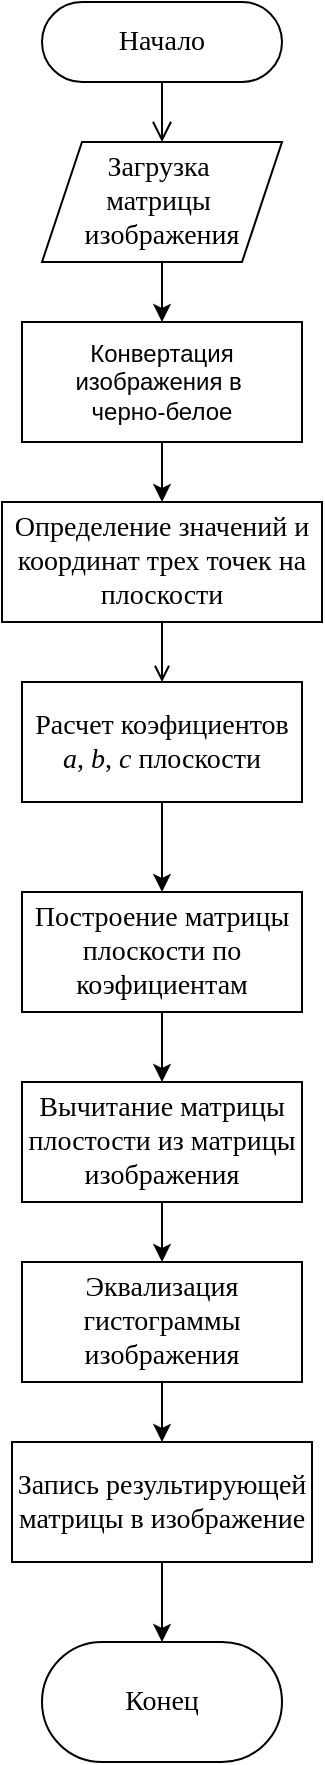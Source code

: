 <mxfile version="24.4.13" type="github">
  <diagram id="C5RBs43oDa-KdzZeNtuy" name="Page-1">
    <mxGraphModel dx="633" dy="496" grid="1" gridSize="10" guides="1" tooltips="1" connect="1" arrows="1" fold="1" page="1" pageScale="1" pageWidth="827" pageHeight="1169" math="0" shadow="0">
      <root>
        <mxCell id="WIyWlLk6GJQsqaUBKTNV-0" />
        <mxCell id="WIyWlLk6GJQsqaUBKTNV-1" parent="WIyWlLk6GJQsqaUBKTNV-0" />
        <mxCell id="y52ms-SmLCUIpgJENhKe-23" value="" style="rounded=0;html=1;jettySize=auto;orthogonalLoop=1;fontSize=14;endArrow=open;endFill=0;endSize=8;strokeWidth=1;shadow=0;labelBackgroundColor=none;edgeStyle=orthogonalEdgeStyle;entryX=0.5;entryY=0;entryDx=0;entryDy=0;fontFamily=Times New Roman;" parent="WIyWlLk6GJQsqaUBKTNV-1" source="y52ms-SmLCUIpgJENhKe-24" target="y52ms-SmLCUIpgJENhKe-26" edge="1">
          <mxGeometry relative="1" as="geometry">
            <mxPoint x="240" y="170" as="targetPoint" />
          </mxGeometry>
        </mxCell>
        <mxCell id="y52ms-SmLCUIpgJENhKe-24" value="Начало" style="rounded=1;whiteSpace=wrap;html=1;fontSize=14;glass=0;strokeWidth=1;shadow=0;arcSize=50;fontFamily=Times New Roman;" parent="WIyWlLk6GJQsqaUBKTNV-1" vertex="1">
          <mxGeometry x="180" y="80" width="120" height="40" as="geometry" />
        </mxCell>
        <mxCell id="y52ms-SmLCUIpgJENhKe-25" style="edgeStyle=orthogonalEdgeStyle;rounded=0;orthogonalLoop=1;jettySize=auto;html=1;entryX=0.5;entryY=0;entryDx=0;entryDy=0;" parent="WIyWlLk6GJQsqaUBKTNV-1" source="y52ms-SmLCUIpgJENhKe-26" target="y52ms-SmLCUIpgJENhKe-43" edge="1">
          <mxGeometry relative="1" as="geometry" />
        </mxCell>
        <mxCell id="y52ms-SmLCUIpgJENhKe-26" value="Загрузка&amp;nbsp;&lt;div style=&quot;font-size: 14px;&quot;&gt;матрицы&amp;nbsp;&lt;/div&gt;&lt;div style=&quot;font-size: 14px;&quot;&gt;изображения&lt;/div&gt;" style="shape=parallelogram;perimeter=parallelogramPerimeter;whiteSpace=wrap;html=1;fixedSize=1;fontFamily=Times New Roman;fontSize=14;" parent="WIyWlLk6GJQsqaUBKTNV-1" vertex="1">
          <mxGeometry x="180" y="150" width="120" height="60" as="geometry" />
        </mxCell>
        <mxCell id="y52ms-SmLCUIpgJENhKe-27" value="" style="edgeStyle=orthogonalEdgeStyle;rounded=0;orthogonalLoop=1;jettySize=auto;html=1;endArrow=open;endFill=0;" parent="WIyWlLk6GJQsqaUBKTNV-1" source="y52ms-SmLCUIpgJENhKe-28" target="y52ms-SmLCUIpgJENhKe-30" edge="1">
          <mxGeometry relative="1" as="geometry" />
        </mxCell>
        <mxCell id="y52ms-SmLCUIpgJENhKe-28" value="Определение значений и координат трех точек на плоскости" style="rounded=0;whiteSpace=wrap;html=1;fontFamily=Times New Roman;fontSize=14;" parent="WIyWlLk6GJQsqaUBKTNV-1" vertex="1">
          <mxGeometry x="160" y="330" width="160" height="60" as="geometry" />
        </mxCell>
        <mxCell id="y52ms-SmLCUIpgJENhKe-48" value="" style="edgeStyle=orthogonalEdgeStyle;rounded=0;orthogonalLoop=1;jettySize=auto;html=1;" parent="WIyWlLk6GJQsqaUBKTNV-1" source="y52ms-SmLCUIpgJENhKe-30" target="y52ms-SmLCUIpgJENhKe-47" edge="1">
          <mxGeometry relative="1" as="geometry" />
        </mxCell>
        <mxCell id="y52ms-SmLCUIpgJENhKe-30" value="Расчет коэфициентов &lt;i&gt;a&lt;/i&gt;, &lt;i&gt;b&lt;/i&gt;, &lt;i&gt;c&lt;/i&gt; плоскости" style="whiteSpace=wrap;html=1;fontSize=14;fontFamily=Times New Roman;rounded=0;" parent="WIyWlLk6GJQsqaUBKTNV-1" vertex="1">
          <mxGeometry x="170" y="420" width="140" height="60" as="geometry" />
        </mxCell>
        <mxCell id="y52ms-SmLCUIpgJENhKe-31" value="Конец" style="rounded=1;whiteSpace=wrap;html=1;arcSize=50;fontFamily=Times New Roman;fontSize=14;" parent="WIyWlLk6GJQsqaUBKTNV-1" vertex="1">
          <mxGeometry x="180" y="900" width="120" height="60" as="geometry" />
        </mxCell>
        <mxCell id="y52ms-SmLCUIpgJENhKe-42" style="edgeStyle=orthogonalEdgeStyle;rounded=0;orthogonalLoop=1;jettySize=auto;html=1;entryX=0.5;entryY=0;entryDx=0;entryDy=0;" parent="WIyWlLk6GJQsqaUBKTNV-1" source="y52ms-SmLCUIpgJENhKe-43" target="y52ms-SmLCUIpgJENhKe-28" edge="1">
          <mxGeometry relative="1" as="geometry" />
        </mxCell>
        <mxCell id="y52ms-SmLCUIpgJENhKe-43" value="Конвертация изображения в&amp;nbsp;&lt;div&gt;черно-белое&lt;/div&gt;" style="rounded=0;whiteSpace=wrap;html=1;" parent="WIyWlLk6GJQsqaUBKTNV-1" vertex="1">
          <mxGeometry x="170" y="240" width="140" height="60" as="geometry" />
        </mxCell>
        <mxCell id="y52ms-SmLCUIpgJENhKe-44" style="edgeStyle=orthogonalEdgeStyle;rounded=0;orthogonalLoop=1;jettySize=auto;html=1;entryX=0.5;entryY=0;entryDx=0;entryDy=0;" parent="WIyWlLk6GJQsqaUBKTNV-1" source="y52ms-SmLCUIpgJENhKe-45" target="y52ms-SmLCUIpgJENhKe-31" edge="1">
          <mxGeometry relative="1" as="geometry" />
        </mxCell>
        <mxCell id="y52ms-SmLCUIpgJENhKe-45" value="Запись результирующей матрицы в изображение" style="whiteSpace=wrap;html=1;fontSize=14;fontFamily=Times New Roman;rounded=0;" parent="WIyWlLk6GJQsqaUBKTNV-1" vertex="1">
          <mxGeometry x="165" y="800" width="150" height="60" as="geometry" />
        </mxCell>
        <mxCell id="y52ms-SmLCUIpgJENhKe-50" value="" style="edgeStyle=orthogonalEdgeStyle;rounded=0;orthogonalLoop=1;jettySize=auto;html=1;" parent="WIyWlLk6GJQsqaUBKTNV-1" source="y52ms-SmLCUIpgJENhKe-47" target="y52ms-SmLCUIpgJENhKe-49" edge="1">
          <mxGeometry relative="1" as="geometry" />
        </mxCell>
        <mxCell id="y52ms-SmLCUIpgJENhKe-47" value="Построение матрицы плоскости по коэфициентам" style="whiteSpace=wrap;html=1;fontSize=14;fontFamily=Times New Roman;rounded=0;" parent="WIyWlLk6GJQsqaUBKTNV-1" vertex="1">
          <mxGeometry x="170" y="525" width="140" height="60" as="geometry" />
        </mxCell>
        <mxCell id="y52ms-SmLCUIpgJENhKe-52" value="" style="edgeStyle=orthogonalEdgeStyle;rounded=0;orthogonalLoop=1;jettySize=auto;html=1;" parent="WIyWlLk6GJQsqaUBKTNV-1" source="y52ms-SmLCUIpgJENhKe-49" target="y52ms-SmLCUIpgJENhKe-51" edge="1">
          <mxGeometry relative="1" as="geometry" />
        </mxCell>
        <mxCell id="y52ms-SmLCUIpgJENhKe-49" value="Вычитание матрицы плостости из матрицы изображения" style="whiteSpace=wrap;html=1;fontSize=14;fontFamily=Times New Roman;rounded=0;" parent="WIyWlLk6GJQsqaUBKTNV-1" vertex="1">
          <mxGeometry x="170" y="620" width="140" height="60" as="geometry" />
        </mxCell>
        <mxCell id="y52ms-SmLCUIpgJENhKe-53" style="edgeStyle=orthogonalEdgeStyle;rounded=0;orthogonalLoop=1;jettySize=auto;html=1;entryX=0.5;entryY=0;entryDx=0;entryDy=0;" parent="WIyWlLk6GJQsqaUBKTNV-1" source="y52ms-SmLCUIpgJENhKe-51" target="y52ms-SmLCUIpgJENhKe-45" edge="1">
          <mxGeometry relative="1" as="geometry" />
        </mxCell>
        <mxCell id="y52ms-SmLCUIpgJENhKe-51" value="Эквализация гистограммы изображения" style="whiteSpace=wrap;html=1;fontSize=14;fontFamily=Times New Roman;rounded=0;" parent="WIyWlLk6GJQsqaUBKTNV-1" vertex="1">
          <mxGeometry x="170" y="710" width="140" height="60" as="geometry" />
        </mxCell>
      </root>
    </mxGraphModel>
  </diagram>
</mxfile>
